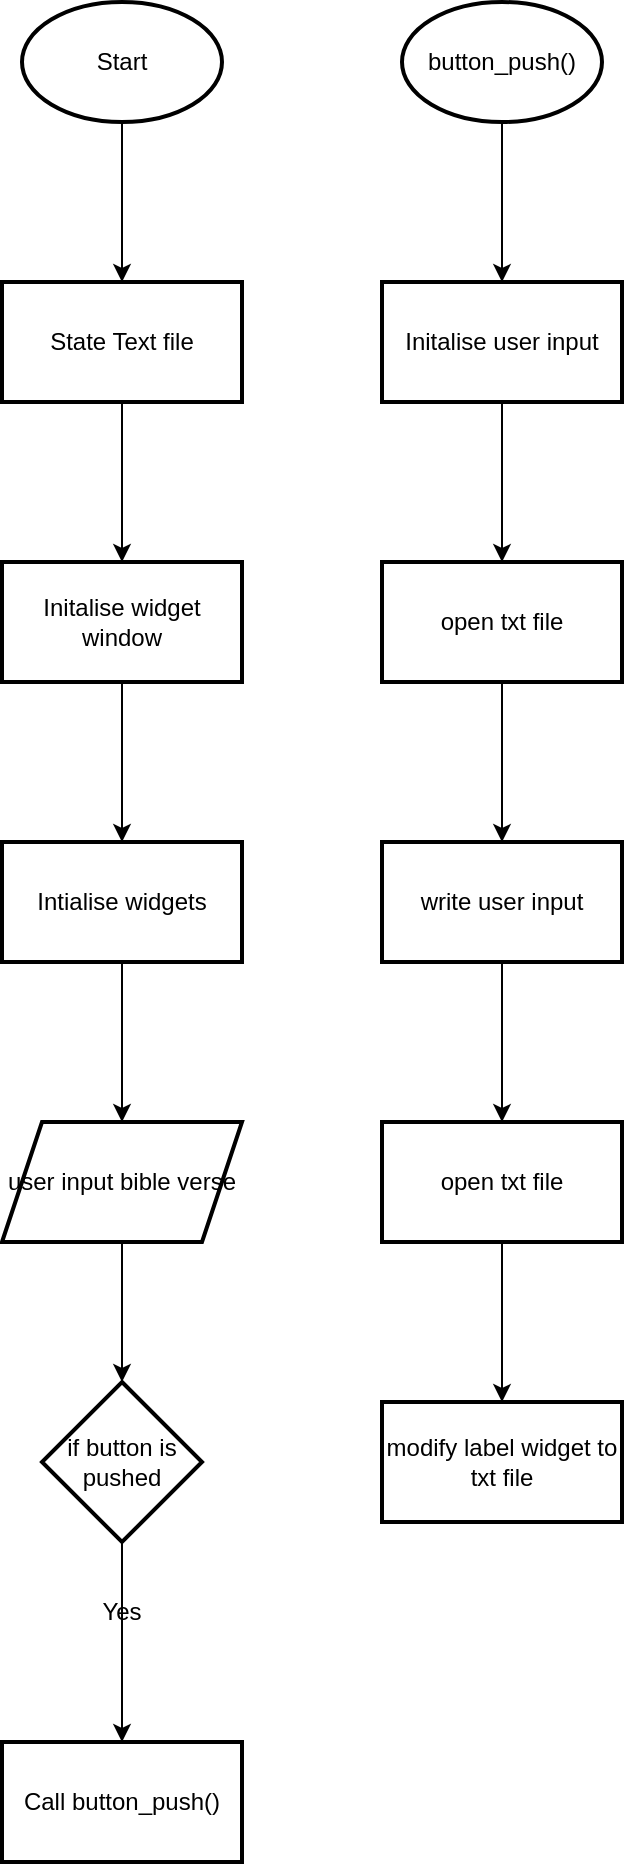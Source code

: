 <mxfile>
    <diagram id="lpVYED0ATTd5zX6X57-C" name="Page-1">
        <mxGraphModel dx="1198" dy="1327" grid="1" gridSize="10" guides="1" tooltips="1" connect="1" arrows="1" fold="1" page="1" pageScale="1" pageWidth="850" pageHeight="1100" math="0" shadow="0">
            <root>
                <mxCell id="0"/>
                <mxCell id="1" parent="0"/>
                <mxCell id="6" value="" style="edgeStyle=none;html=1;" edge="1" parent="1" source="4" target="5">
                    <mxGeometry relative="1" as="geometry"/>
                </mxCell>
                <mxCell id="4" value="Start" style="strokeWidth=2;html=1;shape=mxgraph.flowchart.start_1;whiteSpace=wrap;" vertex="1" parent="1">
                    <mxGeometry x="70" y="80" width="100" height="60" as="geometry"/>
                </mxCell>
                <mxCell id="8" value="" style="edgeStyle=none;html=1;" edge="1" parent="1" source="5" target="7">
                    <mxGeometry relative="1" as="geometry"/>
                </mxCell>
                <mxCell id="5" value="State Text file" style="whiteSpace=wrap;html=1;strokeWidth=2;" vertex="1" parent="1">
                    <mxGeometry x="60" y="220" width="120" height="60" as="geometry"/>
                </mxCell>
                <mxCell id="10" value="" style="edgeStyle=none;html=1;" edge="1" parent="1" source="7" target="9">
                    <mxGeometry relative="1" as="geometry"/>
                </mxCell>
                <mxCell id="7" value="Initalise widget window" style="whiteSpace=wrap;html=1;strokeWidth=2;" vertex="1" parent="1">
                    <mxGeometry x="60" y="360" width="120" height="60" as="geometry"/>
                </mxCell>
                <mxCell id="24" value="" style="edgeStyle=none;html=1;" edge="1" parent="1" source="9" target="23">
                    <mxGeometry relative="1" as="geometry"/>
                </mxCell>
                <mxCell id="9" value="Intialise widgets" style="whiteSpace=wrap;html=1;strokeWidth=2;" vertex="1" parent="1">
                    <mxGeometry x="60" y="500" width="120" height="60" as="geometry"/>
                </mxCell>
                <mxCell id="26" value="" style="edgeStyle=none;html=1;" edge="1" parent="1" target="25">
                    <mxGeometry relative="1" as="geometry">
                        <mxPoint x="120" y="700" as="sourcePoint"/>
                    </mxGeometry>
                </mxCell>
                <mxCell id="18" value="Yes" style="text;html=1;align=center;verticalAlign=middle;whiteSpace=wrap;rounded=0;" vertex="1" parent="1">
                    <mxGeometry x="90" y="870" width="60" height="30" as="geometry"/>
                </mxCell>
                <mxCell id="21" value="" style="edgeStyle=none;html=1;" edge="1" parent="1" source="19" target="20">
                    <mxGeometry relative="1" as="geometry"/>
                </mxCell>
                <mxCell id="19" value="button_push()" style="strokeWidth=2;html=1;shape=mxgraph.flowchart.start_1;whiteSpace=wrap;" vertex="1" parent="1">
                    <mxGeometry x="260" y="80" width="100" height="60" as="geometry"/>
                </mxCell>
                <mxCell id="30" value="" style="edgeStyle=none;html=1;" edge="1" parent="1" source="20" target="29">
                    <mxGeometry relative="1" as="geometry"/>
                </mxCell>
                <mxCell id="20" value="Initalise user input" style="whiteSpace=wrap;html=1;strokeWidth=2;" vertex="1" parent="1">
                    <mxGeometry x="250" y="220" width="120" height="60" as="geometry"/>
                </mxCell>
                <mxCell id="23" value="user input bible verse" style="shape=parallelogram;perimeter=parallelogramPerimeter;whiteSpace=wrap;html=1;fixedSize=1;strokeWidth=2;" vertex="1" parent="1">
                    <mxGeometry x="60" y="640" width="120" height="60" as="geometry"/>
                </mxCell>
                <mxCell id="25" value="if button is pushed" style="rhombus;whiteSpace=wrap;html=1;strokeWidth=2;" vertex="1" parent="1">
                    <mxGeometry x="80" y="770" width="80" height="80" as="geometry"/>
                </mxCell>
                <mxCell id="27" value="" style="edgeStyle=none;html=1;exitX=0.5;exitY=1;exitDx=0;exitDy=0;" edge="1" parent="1" target="28">
                    <mxGeometry relative="1" as="geometry">
                        <mxPoint x="120" y="850" as="sourcePoint"/>
                    </mxGeometry>
                </mxCell>
                <mxCell id="28" value="Call button_push()" style="whiteSpace=wrap;html=1;strokeWidth=2;" vertex="1" parent="1">
                    <mxGeometry x="60" y="950" width="120" height="60" as="geometry"/>
                </mxCell>
                <mxCell id="32" value="" style="edgeStyle=none;html=1;" edge="1" parent="1" source="29" target="31">
                    <mxGeometry relative="1" as="geometry"/>
                </mxCell>
                <mxCell id="29" value="open txt file" style="whiteSpace=wrap;html=1;strokeWidth=2;" vertex="1" parent="1">
                    <mxGeometry x="250" y="360" width="120" height="60" as="geometry"/>
                </mxCell>
                <mxCell id="34" value="" style="edgeStyle=none;html=1;" edge="1" parent="1" source="31" target="33">
                    <mxGeometry relative="1" as="geometry"/>
                </mxCell>
                <mxCell id="31" value="write user input" style="whiteSpace=wrap;html=1;strokeWidth=2;" vertex="1" parent="1">
                    <mxGeometry x="250" y="500" width="120" height="60" as="geometry"/>
                </mxCell>
                <mxCell id="36" value="" style="edgeStyle=none;html=1;" edge="1" parent="1" source="33" target="35">
                    <mxGeometry relative="1" as="geometry"/>
                </mxCell>
                <mxCell id="33" value="open txt file" style="whiteSpace=wrap;html=1;strokeWidth=2;" vertex="1" parent="1">
                    <mxGeometry x="250" y="640" width="120" height="60" as="geometry"/>
                </mxCell>
                <mxCell id="35" value="modify label widget to txt file" style="whiteSpace=wrap;html=1;strokeWidth=2;" vertex="1" parent="1">
                    <mxGeometry x="250" y="780" width="120" height="60" as="geometry"/>
                </mxCell>
            </root>
        </mxGraphModel>
    </diagram>
</mxfile>